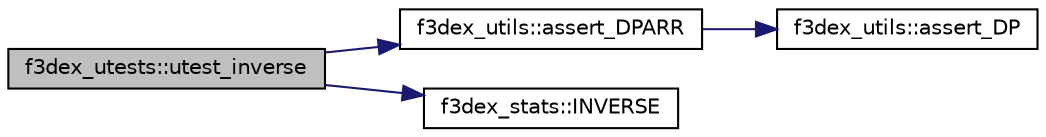 digraph G
{
  edge [fontname="Helvetica",fontsize="10",labelfontname="Helvetica",labelfontsize="10"];
  node [fontname="Helvetica",fontsize="10",shape=record];
  rankdir=LR;
  Node1 [label="f3dex_utests::utest_inverse",height=0.2,width=0.4,color="black", fillcolor="grey75", style="filled" fontcolor="black"];
  Node1 -> Node2 [color="midnightblue",fontsize="10",style="solid",fontname="Helvetica"];
  Node2 [label="f3dex_utils::assert_DPARR",height=0.2,width=0.4,color="black", fillcolor="white", style="filled",URL="$namespacef3dex__utils.html#a234414d8daaf5e3bfd03754331b467ed",tooltip="Assert if two arrays are equal."];
  Node2 -> Node3 [color="midnightblue",fontsize="10",style="solid",fontname="Helvetica"];
  Node3 [label="f3dex_utils::assert_DP",height=0.2,width=0.4,color="black", fillcolor="white", style="filled",URL="$namespacef3dex__utils.html#ad4cb6613ee589637f453ef808466a0f9",tooltip="Assert if two doubles are equal."];
  Node1 -> Node4 [color="midnightblue",fontsize="10",style="solid",fontname="Helvetica"];
  Node4 [label="f3dex_stats::INVERSE",height=0.2,width=0.4,color="black", fillcolor="white", style="filled",URL="$namespacef3dex__stats.html#a564304481b43b3d55989683f03460410",tooltip="Inverts matrix."];
}
